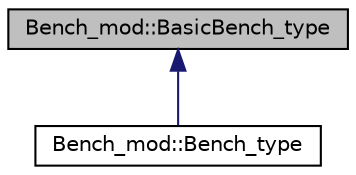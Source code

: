 digraph "Bench_mod::BasicBench_type"
{
 // LATEX_PDF_SIZE
  edge [fontname="Helvetica",fontsize="10",labelfontname="Helvetica",labelfontsize="10"];
  node [fontname="Helvetica",fontsize="10",shape=record];
  Node1 [label="Bench_mod::BasicBench_type",height=0.2,width=0.4,color="black", fillcolor="grey75", style="filled", fontcolor="black",tooltip="This is the base class for creating low-level benchmark objects."];
  Node1 -> Node2 [dir="back",color="midnightblue",fontsize="10",style="solid",fontname="Helvetica"];
  Node2 [label="Bench_mod::Bench_type",height=0.2,width=0.4,color="black", fillcolor="white", style="filled",URL="$structBench__mod_1_1Bench__type.html",tooltip="This is the class for creating benchmark and performance-profiling objects."];
}
